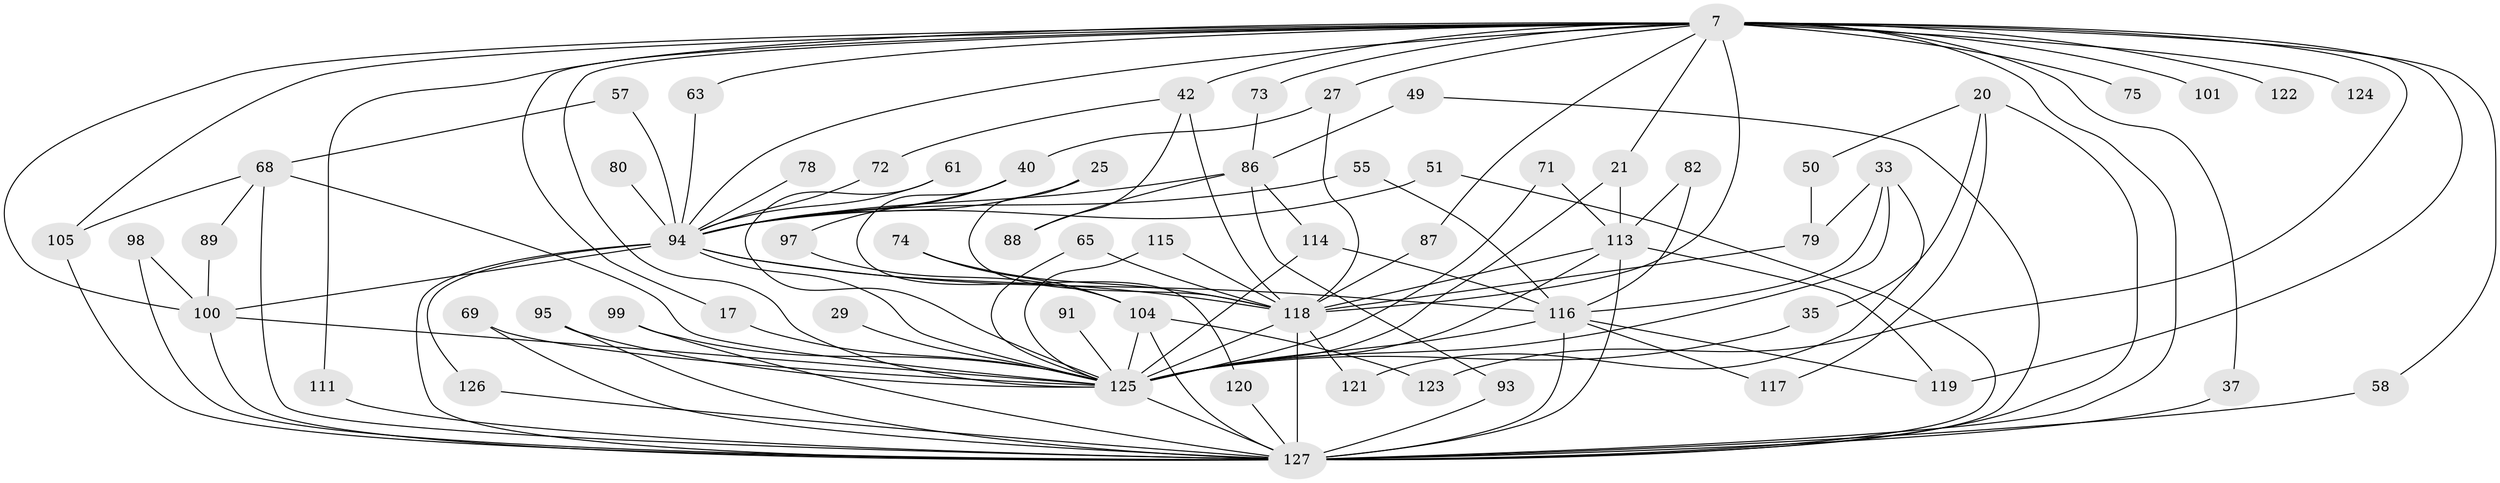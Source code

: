 // original degree distribution, {20: 0.007874015748031496, 29: 0.007874015748031496, 25: 0.007874015748031496, 14: 0.007874015748031496, 19: 0.007874015748031496, 27: 0.015748031496062992, 16: 0.015748031496062992, 23: 0.007874015748031496, 9: 0.015748031496062992, 4: 0.08661417322834646, 3: 0.2204724409448819, 2: 0.5039370078740157, 5: 0.06299212598425197, 7: 0.015748031496062992, 6: 0.007874015748031496, 8: 0.007874015748031496}
// Generated by graph-tools (version 1.1) at 2025/49/03/04/25 21:49:18]
// undirected, 63 vertices, 124 edges
graph export_dot {
graph [start="1"]
  node [color=gray90,style=filled];
  7 [super="+3"];
  17;
  20 [super="+14"];
  21 [super="+18"];
  25;
  27;
  29;
  33;
  35;
  37;
  40 [super="+31"];
  42 [super="+39"];
  49;
  50;
  51;
  55;
  57;
  58;
  61;
  63;
  65;
  68 [super="+48"];
  69;
  71;
  72;
  73;
  74;
  75;
  78;
  79 [super="+36"];
  80;
  82 [super="+56"];
  86 [super="+46+54"];
  87;
  88;
  89;
  91;
  93;
  94 [super="+41+8"];
  95;
  97;
  98;
  99;
  100 [super="+28+19+23"];
  101;
  104 [super="+70+66"];
  105 [super="+90"];
  111;
  113 [super="+85+107"];
  114 [super="+84"];
  115;
  116 [super="+24+52+64"];
  117;
  118 [super="+67+106+110"];
  119 [super="+43"];
  120;
  121;
  122;
  123;
  124;
  125 [super="+15+81+9+96+112"];
  126;
  127 [super="+109+2"];
  7 -- 17;
  7 -- 37;
  7 -- 75 [weight=2];
  7 -- 87;
  7 -- 94 [weight=7];
  7 -- 101 [weight=2];
  7 -- 122 [weight=2];
  7 -- 124 [weight=2];
  7 -- 73;
  7 -- 27;
  7 -- 127 [weight=5];
  7 -- 111;
  7 -- 58;
  7 -- 123;
  7 -- 63;
  7 -- 42;
  7 -- 21;
  7 -- 118 [weight=7];
  7 -- 125 [weight=6];
  7 -- 105 [weight=2];
  7 -- 100;
  7 -- 119;
  17 -- 125;
  20 -- 35;
  20 -- 50;
  20 -- 117;
  20 -- 127 [weight=3];
  21 -- 125 [weight=2];
  21 -- 113;
  25 -- 94;
  25 -- 118;
  27 -- 40;
  27 -- 118;
  29 -- 125;
  33 -- 79 [weight=2];
  33 -- 121;
  33 -- 116;
  33 -- 125;
  35 -- 125;
  37 -- 127;
  40 -- 97;
  40 -- 120;
  40 -- 94 [weight=2];
  42 -- 88;
  42 -- 72;
  42 -- 118 [weight=2];
  49 -- 86;
  49 -- 127;
  50 -- 79;
  51 -- 94;
  51 -- 127;
  55 -- 116;
  55 -- 94;
  57 -- 94;
  57 -- 68;
  58 -- 127;
  61 -- 94;
  61 -- 125;
  63 -- 94;
  65 -- 125;
  65 -- 118;
  68 -- 105 [weight=2];
  68 -- 89;
  68 -- 125 [weight=2];
  68 -- 127 [weight=4];
  69 -- 125;
  69 -- 127;
  71 -- 125 [weight=2];
  71 -- 113;
  72 -- 94;
  73 -- 86;
  74 -- 104;
  74 -- 118;
  78 -- 94 [weight=2];
  79 -- 118;
  80 -- 94 [weight=2];
  82 -- 116;
  82 -- 113 [weight=2];
  86 -- 88;
  86 -- 93;
  86 -- 94 [weight=4];
  86 -- 114;
  87 -- 118;
  89 -- 100;
  91 -- 125 [weight=2];
  93 -- 127;
  94 -- 126;
  94 -- 116;
  94 -- 100 [weight=2];
  94 -- 125 [weight=7];
  94 -- 127 [weight=6];
  94 -- 118 [weight=4];
  95 -- 125;
  95 -- 127;
  97 -- 104;
  98 -- 100;
  98 -- 127;
  99 -- 125;
  99 -- 127;
  100 -- 125;
  100 -- 127;
  104 -- 123;
  104 -- 125 [weight=8];
  104 -- 127;
  105 -- 127;
  111 -- 127;
  113 -- 125 [weight=2];
  113 -- 118 [weight=2];
  113 -- 119;
  113 -- 127 [weight=3];
  114 -- 116;
  114 -- 125;
  115 -- 125;
  115 -- 118;
  116 -- 117;
  116 -- 119;
  116 -- 125;
  116 -- 127 [weight=5];
  118 -- 121;
  118 -- 125 [weight=7];
  118 -- 127 [weight=4];
  120 -- 127;
  125 -- 127 [weight=4];
  126 -- 127;
}

